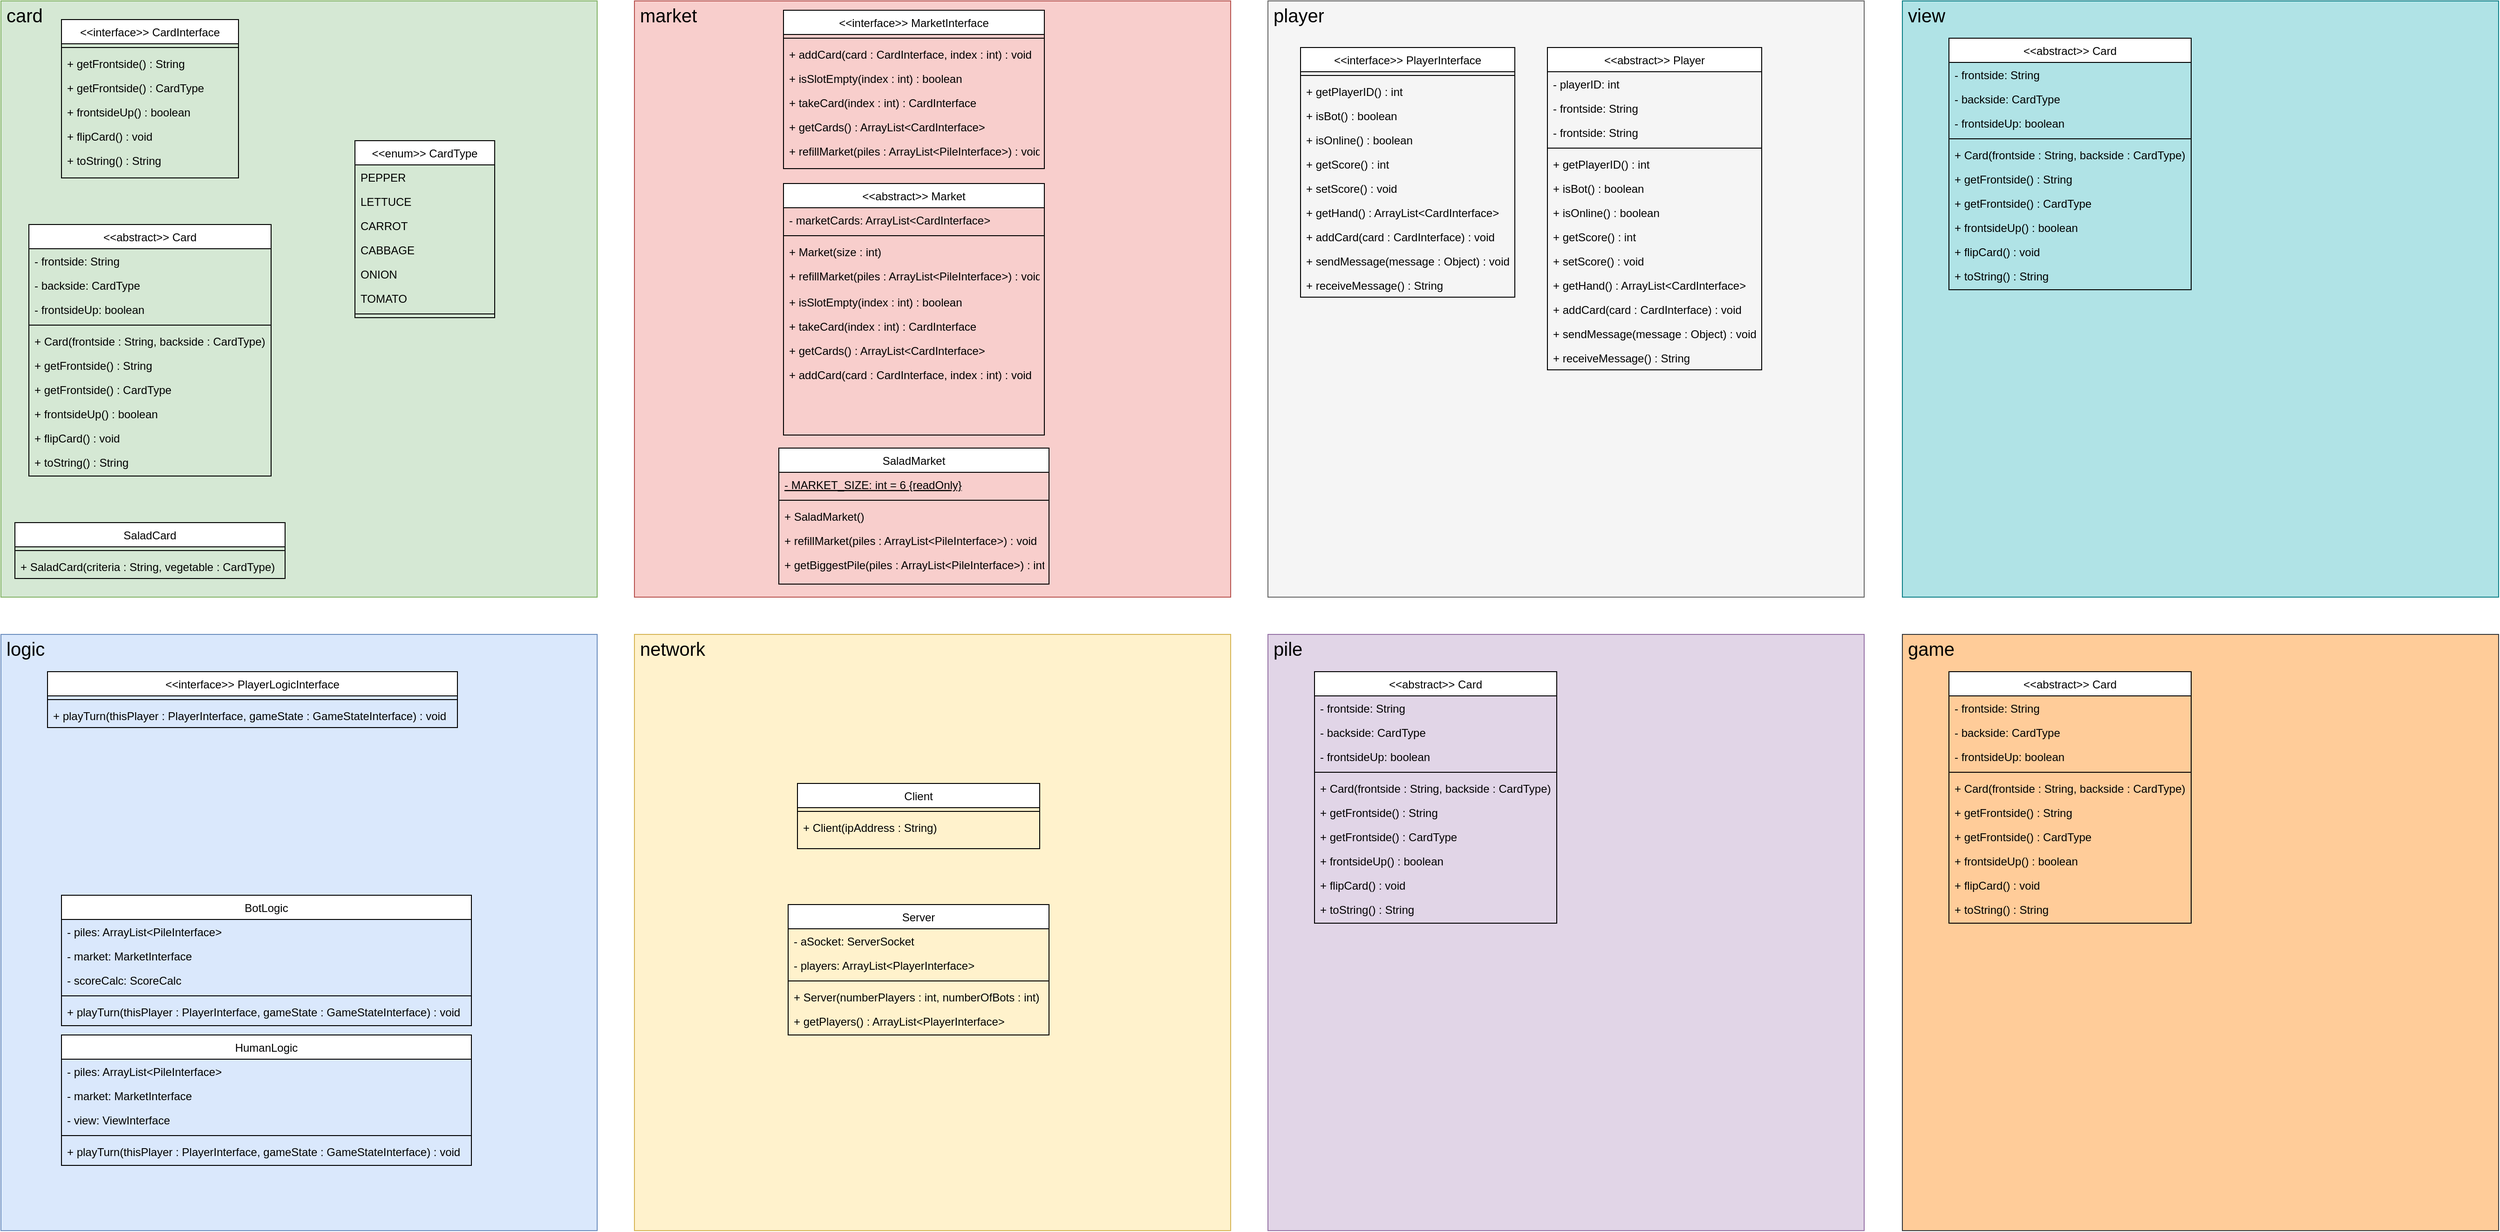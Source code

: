 <mxfile version="24.8.0">
  <diagram id="C5RBs43oDa-KdzZeNtuy" name="Page-1">
    <mxGraphModel dx="2983" dy="1232" grid="1" gridSize="10" guides="1" tooltips="1" connect="1" arrows="1" fold="1" page="1" pageScale="1" pageWidth="827" pageHeight="1169" math="0" shadow="0">
      <root>
        <mxCell id="WIyWlLk6GJQsqaUBKTNV-0" />
        <mxCell id="WIyWlLk6GJQsqaUBKTNV-1" parent="WIyWlLk6GJQsqaUBKTNV-0" />
        <mxCell id="8_mH7ObjZIkWDQ3b1A7--75" value="" style="whiteSpace=wrap;html=1;aspect=fixed;fillColor=#f8cecc;strokeColor=#b85450;" vertex="1" parent="WIyWlLk6GJQsqaUBKTNV-1">
          <mxGeometry x="-120" y="40" width="640" height="640" as="geometry" />
        </mxCell>
        <mxCell id="8_mH7ObjZIkWDQ3b1A7--61" value="" style="whiteSpace=wrap;html=1;aspect=fixed;fillColor=#d5e8d4;strokeColor=#82b366;" vertex="1" parent="WIyWlLk6GJQsqaUBKTNV-1">
          <mxGeometry x="-800" y="40" width="640" height="640" as="geometry" />
        </mxCell>
        <mxCell id="zkfFHV4jXpPFQw0GAbJ--17" value="&lt;&lt;abstract&gt;&gt; Card" style="swimlane;fontStyle=0;align=center;verticalAlign=top;childLayout=stackLayout;horizontal=1;startSize=26;horizontalStack=0;resizeParent=1;resizeLast=0;collapsible=1;marginBottom=0;rounded=0;shadow=0;strokeWidth=1;" parent="WIyWlLk6GJQsqaUBKTNV-1" vertex="1">
          <mxGeometry x="-770" y="280" width="260" height="270" as="geometry">
            <mxRectangle x="220" y="340" width="160" height="26" as="alternateBounds" />
          </mxGeometry>
        </mxCell>
        <mxCell id="zkfFHV4jXpPFQw0GAbJ--18" value="- frontside: String " style="text;align=left;verticalAlign=top;spacingLeft=4;spacingRight=4;overflow=hidden;rotatable=0;points=[[0,0.5],[1,0.5]];portConstraint=eastwest;" parent="zkfFHV4jXpPFQw0GAbJ--17" vertex="1">
          <mxGeometry y="26" width="260" height="26" as="geometry" />
        </mxCell>
        <mxCell id="zkfFHV4jXpPFQw0GAbJ--19" value="- backside: CardType" style="text;align=left;verticalAlign=top;spacingLeft=4;spacingRight=4;overflow=hidden;rotatable=0;points=[[0,0.5],[1,0.5]];portConstraint=eastwest;rounded=0;shadow=0;html=0;" parent="zkfFHV4jXpPFQw0GAbJ--17" vertex="1">
          <mxGeometry y="52" width="260" height="26" as="geometry" />
        </mxCell>
        <mxCell id="zkfFHV4jXpPFQw0GAbJ--20" value="- frontsideUp: boolean " style="text;align=left;verticalAlign=top;spacingLeft=4;spacingRight=4;overflow=hidden;rotatable=0;points=[[0,0.5],[1,0.5]];portConstraint=eastwest;rounded=0;shadow=0;html=0;" parent="zkfFHV4jXpPFQw0GAbJ--17" vertex="1">
          <mxGeometry y="78" width="260" height="26" as="geometry" />
        </mxCell>
        <mxCell id="zkfFHV4jXpPFQw0GAbJ--23" value="" style="line;html=1;strokeWidth=1;align=left;verticalAlign=middle;spacingTop=-1;spacingLeft=3;spacingRight=3;rotatable=0;labelPosition=right;points=[];portConstraint=eastwest;" parent="zkfFHV4jXpPFQw0GAbJ--17" vertex="1">
          <mxGeometry y="104" width="260" height="8" as="geometry" />
        </mxCell>
        <mxCell id="8_mH7ObjZIkWDQ3b1A7--35" value="+ Card(frontside : String, backside : CardType)" style="text;align=left;verticalAlign=top;spacingLeft=4;spacingRight=4;overflow=hidden;rotatable=0;points=[[0,0.5],[1,0.5]];portConstraint=eastwest;" vertex="1" parent="zkfFHV4jXpPFQw0GAbJ--17">
          <mxGeometry y="112" width="260" height="26" as="geometry" />
        </mxCell>
        <mxCell id="zkfFHV4jXpPFQw0GAbJ--24" value="+ getFrontside() : String" style="text;align=left;verticalAlign=top;spacingLeft=4;spacingRight=4;overflow=hidden;rotatable=0;points=[[0,0.5],[1,0.5]];portConstraint=eastwest;" parent="zkfFHV4jXpPFQw0GAbJ--17" vertex="1">
          <mxGeometry y="138" width="260" height="26" as="geometry" />
        </mxCell>
        <mxCell id="8_mH7ObjZIkWDQ3b1A7--0" value="+ getFrontside() : CardType" style="text;align=left;verticalAlign=top;spacingLeft=4;spacingRight=4;overflow=hidden;rotatable=0;points=[[0,0.5],[1,0.5]];portConstraint=eastwest;" vertex="1" parent="zkfFHV4jXpPFQw0GAbJ--17">
          <mxGeometry y="164" width="260" height="26" as="geometry" />
        </mxCell>
        <mxCell id="8_mH7ObjZIkWDQ3b1A7--1" value="+ frontsideUp() : boolean" style="text;align=left;verticalAlign=top;spacingLeft=4;spacingRight=4;overflow=hidden;rotatable=0;points=[[0,0.5],[1,0.5]];portConstraint=eastwest;" vertex="1" parent="zkfFHV4jXpPFQw0GAbJ--17">
          <mxGeometry y="190" width="260" height="26" as="geometry" />
        </mxCell>
        <mxCell id="8_mH7ObjZIkWDQ3b1A7--3" value="+ flipCard() : void" style="text;align=left;verticalAlign=top;spacingLeft=4;spacingRight=4;overflow=hidden;rotatable=0;points=[[0,0.5],[1,0.5]];portConstraint=eastwest;" vertex="1" parent="zkfFHV4jXpPFQw0GAbJ--17">
          <mxGeometry y="216" width="260" height="26" as="geometry" />
        </mxCell>
        <mxCell id="8_mH7ObjZIkWDQ3b1A7--2" value="+ toString() : String" style="text;align=left;verticalAlign=top;spacingLeft=4;spacingRight=4;overflow=hidden;rotatable=0;points=[[0,0.5],[1,0.5]];portConstraint=eastwest;" vertex="1" parent="zkfFHV4jXpPFQw0GAbJ--17">
          <mxGeometry y="242" width="260" height="26" as="geometry" />
        </mxCell>
        <mxCell id="8_mH7ObjZIkWDQ3b1A7--14" value="&lt;&lt;interface&gt;&gt; CardInterface" style="swimlane;fontStyle=0;align=center;verticalAlign=top;childLayout=stackLayout;horizontal=1;startSize=26;horizontalStack=0;resizeParent=1;resizeLast=0;collapsible=1;marginBottom=0;rounded=0;shadow=0;strokeWidth=1;" vertex="1" parent="WIyWlLk6GJQsqaUBKTNV-1">
          <mxGeometry x="-735" y="60" width="190" height="170" as="geometry">
            <mxRectangle x="220" y="340" width="160" height="26" as="alternateBounds" />
          </mxGeometry>
        </mxCell>
        <mxCell id="8_mH7ObjZIkWDQ3b1A7--18" value="" style="line;html=1;strokeWidth=1;align=left;verticalAlign=middle;spacingTop=-1;spacingLeft=3;spacingRight=3;rotatable=0;labelPosition=right;points=[];portConstraint=eastwest;" vertex="1" parent="8_mH7ObjZIkWDQ3b1A7--14">
          <mxGeometry y="26" width="190" height="8" as="geometry" />
        </mxCell>
        <mxCell id="8_mH7ObjZIkWDQ3b1A7--19" value="+ getFrontside() : String" style="text;align=left;verticalAlign=top;spacingLeft=4;spacingRight=4;overflow=hidden;rotatable=0;points=[[0,0.5],[1,0.5]];portConstraint=eastwest;" vertex="1" parent="8_mH7ObjZIkWDQ3b1A7--14">
          <mxGeometry y="34" width="190" height="26" as="geometry" />
        </mxCell>
        <mxCell id="8_mH7ObjZIkWDQ3b1A7--20" value="+ getFrontside() : CardType" style="text;align=left;verticalAlign=top;spacingLeft=4;spacingRight=4;overflow=hidden;rotatable=0;points=[[0,0.5],[1,0.5]];portConstraint=eastwest;" vertex="1" parent="8_mH7ObjZIkWDQ3b1A7--14">
          <mxGeometry y="60" width="190" height="26" as="geometry" />
        </mxCell>
        <mxCell id="8_mH7ObjZIkWDQ3b1A7--21" value="+ frontsideUp() : boolean" style="text;align=left;verticalAlign=top;spacingLeft=4;spacingRight=4;overflow=hidden;rotatable=0;points=[[0,0.5],[1,0.5]];portConstraint=eastwest;" vertex="1" parent="8_mH7ObjZIkWDQ3b1A7--14">
          <mxGeometry y="86" width="190" height="26" as="geometry" />
        </mxCell>
        <mxCell id="8_mH7ObjZIkWDQ3b1A7--22" value="+ flipCard() : void" style="text;align=left;verticalAlign=top;spacingLeft=4;spacingRight=4;overflow=hidden;rotatable=0;points=[[0,0.5],[1,0.5]];portConstraint=eastwest;" vertex="1" parent="8_mH7ObjZIkWDQ3b1A7--14">
          <mxGeometry y="112" width="190" height="26" as="geometry" />
        </mxCell>
        <mxCell id="8_mH7ObjZIkWDQ3b1A7--23" value="+ toString() : String" style="text;align=left;verticalAlign=top;spacingLeft=4;spacingRight=4;overflow=hidden;rotatable=0;points=[[0,0.5],[1,0.5]];portConstraint=eastwest;" vertex="1" parent="8_mH7ObjZIkWDQ3b1A7--14">
          <mxGeometry y="138" width="190" height="26" as="geometry" />
        </mxCell>
        <mxCell id="8_mH7ObjZIkWDQ3b1A7--36" value="SaladCard" style="swimlane;fontStyle=0;align=center;verticalAlign=top;childLayout=stackLayout;horizontal=1;startSize=26;horizontalStack=0;resizeParent=1;resizeLast=0;collapsible=1;marginBottom=0;rounded=0;shadow=0;strokeWidth=1;" vertex="1" parent="WIyWlLk6GJQsqaUBKTNV-1">
          <mxGeometry x="-785" y="600" width="290" height="60" as="geometry">
            <mxRectangle x="220" y="340" width="160" height="26" as="alternateBounds" />
          </mxGeometry>
        </mxCell>
        <mxCell id="8_mH7ObjZIkWDQ3b1A7--40" value="" style="line;html=1;strokeWidth=1;align=left;verticalAlign=middle;spacingTop=-1;spacingLeft=3;spacingRight=3;rotatable=0;labelPosition=right;points=[];portConstraint=eastwest;" vertex="1" parent="8_mH7ObjZIkWDQ3b1A7--36">
          <mxGeometry y="26" width="290" height="8" as="geometry" />
        </mxCell>
        <mxCell id="8_mH7ObjZIkWDQ3b1A7--41" value="+ SaladCard(criteria : String, vegetable : CardType)" style="text;align=left;verticalAlign=top;spacingLeft=4;spacingRight=4;overflow=hidden;rotatable=0;points=[[0,0.5],[1,0.5]];portConstraint=eastwest;" vertex="1" parent="8_mH7ObjZIkWDQ3b1A7--36">
          <mxGeometry y="34" width="290" height="26" as="geometry" />
        </mxCell>
        <mxCell id="8_mH7ObjZIkWDQ3b1A7--47" value="&lt;&lt;enum&gt;&gt; CardType" style="swimlane;fontStyle=0;align=center;verticalAlign=top;childLayout=stackLayout;horizontal=1;startSize=26;horizontalStack=0;resizeParent=1;resizeLast=0;collapsible=1;marginBottom=0;rounded=0;shadow=0;strokeWidth=1;" vertex="1" parent="WIyWlLk6GJQsqaUBKTNV-1">
          <mxGeometry x="-420" y="190" width="150" height="190" as="geometry">
            <mxRectangle x="220" y="340" width="160" height="26" as="alternateBounds" />
          </mxGeometry>
        </mxCell>
        <mxCell id="8_mH7ObjZIkWDQ3b1A7--48" value="PEPPER" style="text;align=left;verticalAlign=top;spacingLeft=4;spacingRight=4;overflow=hidden;rotatable=0;points=[[0,0.5],[1,0.5]];portConstraint=eastwest;" vertex="1" parent="8_mH7ObjZIkWDQ3b1A7--47">
          <mxGeometry y="26" width="150" height="26" as="geometry" />
        </mxCell>
        <mxCell id="8_mH7ObjZIkWDQ3b1A7--49" value="LETTUCE" style="text;align=left;verticalAlign=top;spacingLeft=4;spacingRight=4;overflow=hidden;rotatable=0;points=[[0,0.5],[1,0.5]];portConstraint=eastwest;rounded=0;shadow=0;html=0;" vertex="1" parent="8_mH7ObjZIkWDQ3b1A7--47">
          <mxGeometry y="52" width="150" height="26" as="geometry" />
        </mxCell>
        <mxCell id="8_mH7ObjZIkWDQ3b1A7--50" value="CARROT" style="text;align=left;verticalAlign=top;spacingLeft=4;spacingRight=4;overflow=hidden;rotatable=0;points=[[0,0.5],[1,0.5]];portConstraint=eastwest;rounded=0;shadow=0;html=0;" vertex="1" parent="8_mH7ObjZIkWDQ3b1A7--47">
          <mxGeometry y="78" width="150" height="26" as="geometry" />
        </mxCell>
        <mxCell id="8_mH7ObjZIkWDQ3b1A7--58" value="CABBAGE" style="text;align=left;verticalAlign=top;spacingLeft=4;spacingRight=4;overflow=hidden;rotatable=0;points=[[0,0.5],[1,0.5]];portConstraint=eastwest;rounded=0;shadow=0;html=0;" vertex="1" parent="8_mH7ObjZIkWDQ3b1A7--47">
          <mxGeometry y="104" width="150" height="26" as="geometry" />
        </mxCell>
        <mxCell id="8_mH7ObjZIkWDQ3b1A7--59" value="ONION" style="text;align=left;verticalAlign=top;spacingLeft=4;spacingRight=4;overflow=hidden;rotatable=0;points=[[0,0.5],[1,0.5]];portConstraint=eastwest;rounded=0;shadow=0;html=0;" vertex="1" parent="8_mH7ObjZIkWDQ3b1A7--47">
          <mxGeometry y="130" width="150" height="26" as="geometry" />
        </mxCell>
        <mxCell id="8_mH7ObjZIkWDQ3b1A7--60" value="TOMATO" style="text;align=left;verticalAlign=top;spacingLeft=4;spacingRight=4;overflow=hidden;rotatable=0;points=[[0,0.5],[1,0.5]];portConstraint=eastwest;rounded=0;shadow=0;html=0;" vertex="1" parent="8_mH7ObjZIkWDQ3b1A7--47">
          <mxGeometry y="156" width="150" height="26" as="geometry" />
        </mxCell>
        <mxCell id="8_mH7ObjZIkWDQ3b1A7--51" value="" style="line;html=1;strokeWidth=1;align=left;verticalAlign=middle;spacingTop=-1;spacingLeft=3;spacingRight=3;rotatable=0;labelPosition=right;points=[];portConstraint=eastwest;" vertex="1" parent="8_mH7ObjZIkWDQ3b1A7--47">
          <mxGeometry y="182" width="150" height="8" as="geometry" />
        </mxCell>
        <mxCell id="8_mH7ObjZIkWDQ3b1A7--62" value="&lt;font style=&quot;font-size: 20px;&quot;&gt;card&lt;/font&gt;" style="text;strokeColor=none;fillColor=none;align=left;verticalAlign=middle;spacingLeft=4;spacingRight=4;overflow=hidden;points=[[0,0.5],[1,0.5]];portConstraint=eastwest;rotatable=0;whiteSpace=wrap;html=1;" vertex="1" parent="WIyWlLk6GJQsqaUBKTNV-1">
          <mxGeometry x="-800" y="40" width="80" height="30" as="geometry" />
        </mxCell>
        <mxCell id="8_mH7ObjZIkWDQ3b1A7--63" value="&lt;&lt;abstract&gt;&gt; Market" style="swimlane;fontStyle=0;align=center;verticalAlign=top;childLayout=stackLayout;horizontal=1;startSize=26;horizontalStack=0;resizeParent=1;resizeLast=0;collapsible=1;marginBottom=0;rounded=0;shadow=0;strokeWidth=1;" vertex="1" parent="WIyWlLk6GJQsqaUBKTNV-1">
          <mxGeometry x="40" y="236" width="280" height="270" as="geometry">
            <mxRectangle x="220" y="340" width="160" height="26" as="alternateBounds" />
          </mxGeometry>
        </mxCell>
        <mxCell id="8_mH7ObjZIkWDQ3b1A7--64" value="- marketCards: ArrayList&lt;CardInterface&gt;" style="text;align=left;verticalAlign=top;spacingLeft=4;spacingRight=4;overflow=hidden;rotatable=0;points=[[0,0.5],[1,0.5]];portConstraint=eastwest;" vertex="1" parent="8_mH7ObjZIkWDQ3b1A7--63">
          <mxGeometry y="26" width="280" height="26" as="geometry" />
        </mxCell>
        <mxCell id="8_mH7ObjZIkWDQ3b1A7--67" value="" style="line;html=1;strokeWidth=1;align=left;verticalAlign=middle;spacingTop=-1;spacingLeft=3;spacingRight=3;rotatable=0;labelPosition=right;points=[];portConstraint=eastwest;" vertex="1" parent="8_mH7ObjZIkWDQ3b1A7--63">
          <mxGeometry y="52" width="280" height="8" as="geometry" />
        </mxCell>
        <mxCell id="8_mH7ObjZIkWDQ3b1A7--68" value="+ Market(size : int)" style="text;align=left;verticalAlign=top;spacingLeft=4;spacingRight=4;overflow=hidden;rotatable=0;points=[[0,0.5],[1,0.5]];portConstraint=eastwest;" vertex="1" parent="8_mH7ObjZIkWDQ3b1A7--63">
          <mxGeometry y="60" width="280" height="26" as="geometry" />
        </mxCell>
        <mxCell id="8_mH7ObjZIkWDQ3b1A7--166" value="+ refillMarket(piles : ArrayList&lt;PileInterface&gt;) : void" style="text;align=left;verticalAlign=top;spacingLeft=4;spacingRight=4;overflow=hidden;rotatable=0;points=[[0,0.5],[1,0.5]];portConstraint=eastwest;" vertex="1" parent="8_mH7ObjZIkWDQ3b1A7--63">
          <mxGeometry y="86" width="280" height="26" as="geometry" />
        </mxCell>
        <mxCell id="8_mH7ObjZIkWDQ3b1A7--76" value="&lt;font style=&quot;font-size: 20px;&quot;&gt;market&lt;/font&gt;" style="text;strokeColor=none;fillColor=none;align=left;verticalAlign=middle;spacingLeft=4;spacingRight=4;overflow=hidden;points=[[0,0.5],[1,0.5]];portConstraint=eastwest;rotatable=0;whiteSpace=wrap;html=1;" vertex="1" parent="WIyWlLk6GJQsqaUBKTNV-1">
          <mxGeometry x="-120" y="40" width="80" height="30" as="geometry" />
        </mxCell>
        <mxCell id="8_mH7ObjZIkWDQ3b1A7--77" value="" style="whiteSpace=wrap;html=1;aspect=fixed;fillColor=#dae8fc;strokeColor=#6c8ebf;" vertex="1" parent="WIyWlLk6GJQsqaUBKTNV-1">
          <mxGeometry x="-800" y="720" width="640" height="640" as="geometry" />
        </mxCell>
        <mxCell id="8_mH7ObjZIkWDQ3b1A7--78" value="&lt;&lt;interface&gt;&gt; PlayerLogicInterface" style="swimlane;fontStyle=0;align=center;verticalAlign=top;childLayout=stackLayout;horizontal=1;startSize=26;horizontalStack=0;resizeParent=1;resizeLast=0;collapsible=1;marginBottom=0;rounded=0;shadow=0;strokeWidth=1;" vertex="1" parent="WIyWlLk6GJQsqaUBKTNV-1">
          <mxGeometry x="-750" y="760" width="440" height="60" as="geometry">
            <mxRectangle x="220" y="340" width="160" height="26" as="alternateBounds" />
          </mxGeometry>
        </mxCell>
        <mxCell id="8_mH7ObjZIkWDQ3b1A7--82" value="" style="line;html=1;strokeWidth=1;align=left;verticalAlign=middle;spacingTop=-1;spacingLeft=3;spacingRight=3;rotatable=0;labelPosition=right;points=[];portConstraint=eastwest;" vertex="1" parent="8_mH7ObjZIkWDQ3b1A7--78">
          <mxGeometry y="26" width="440" height="8" as="geometry" />
        </mxCell>
        <mxCell id="8_mH7ObjZIkWDQ3b1A7--84" value="+ playTurn(thisPlayer : PlayerInterface, gameState : GameStateInterface) : void" style="text;align=left;verticalAlign=top;spacingLeft=4;spacingRight=4;overflow=hidden;rotatable=0;points=[[0,0.5],[1,0.5]];portConstraint=eastwest;" vertex="1" parent="8_mH7ObjZIkWDQ3b1A7--78">
          <mxGeometry y="34" width="440" height="26" as="geometry" />
        </mxCell>
        <mxCell id="8_mH7ObjZIkWDQ3b1A7--89" value="&lt;font style=&quot;font-size: 20px;&quot;&gt;logic&lt;/font&gt;" style="text;strokeColor=none;fillColor=none;align=left;verticalAlign=middle;spacingLeft=4;spacingRight=4;overflow=hidden;points=[[0,0.5],[1,0.5]];portConstraint=eastwest;rotatable=0;whiteSpace=wrap;html=1;" vertex="1" parent="WIyWlLk6GJQsqaUBKTNV-1">
          <mxGeometry x="-800" y="720" width="80" height="30" as="geometry" />
        </mxCell>
        <mxCell id="8_mH7ObjZIkWDQ3b1A7--90" value="" style="whiteSpace=wrap;html=1;aspect=fixed;fillColor=#fff2cc;strokeColor=#d6b656;" vertex="1" parent="WIyWlLk6GJQsqaUBKTNV-1">
          <mxGeometry x="-120" y="720" width="640" height="640" as="geometry" />
        </mxCell>
        <mxCell id="8_mH7ObjZIkWDQ3b1A7--91" value="Client" style="swimlane;fontStyle=0;align=center;verticalAlign=top;childLayout=stackLayout;horizontal=1;startSize=26;horizontalStack=0;resizeParent=1;resizeLast=0;collapsible=1;marginBottom=0;rounded=0;shadow=0;strokeWidth=1;" vertex="1" parent="WIyWlLk6GJQsqaUBKTNV-1">
          <mxGeometry x="55" y="880" width="260" height="70" as="geometry">
            <mxRectangle x="220" y="340" width="160" height="26" as="alternateBounds" />
          </mxGeometry>
        </mxCell>
        <mxCell id="8_mH7ObjZIkWDQ3b1A7--95" value="" style="line;html=1;strokeWidth=1;align=left;verticalAlign=middle;spacingTop=-1;spacingLeft=3;spacingRight=3;rotatable=0;labelPosition=right;points=[];portConstraint=eastwest;" vertex="1" parent="8_mH7ObjZIkWDQ3b1A7--91">
          <mxGeometry y="26" width="260" height="8" as="geometry" />
        </mxCell>
        <mxCell id="8_mH7ObjZIkWDQ3b1A7--96" value="+ Client(ipAddress : String)" style="text;align=left;verticalAlign=top;spacingLeft=4;spacingRight=4;overflow=hidden;rotatable=0;points=[[0,0.5],[1,0.5]];portConstraint=eastwest;" vertex="1" parent="8_mH7ObjZIkWDQ3b1A7--91">
          <mxGeometry y="34" width="260" height="26" as="geometry" />
        </mxCell>
        <mxCell id="8_mH7ObjZIkWDQ3b1A7--102" value="&lt;font style=&quot;font-size: 20px;&quot;&gt;network&lt;/font&gt;" style="text;strokeColor=none;fillColor=none;align=left;verticalAlign=middle;spacingLeft=4;spacingRight=4;overflow=hidden;points=[[0,0.5],[1,0.5]];portConstraint=eastwest;rotatable=0;whiteSpace=wrap;html=1;" vertex="1" parent="WIyWlLk6GJQsqaUBKTNV-1">
          <mxGeometry x="-120" y="720" width="80" height="30" as="geometry" />
        </mxCell>
        <mxCell id="8_mH7ObjZIkWDQ3b1A7--103" value="" style="whiteSpace=wrap;html=1;aspect=fixed;fillColor=#f5f5f5;fontColor=#333333;strokeColor=#666666;" vertex="1" parent="WIyWlLk6GJQsqaUBKTNV-1">
          <mxGeometry x="560" y="40" width="640" height="640" as="geometry" />
        </mxCell>
        <mxCell id="8_mH7ObjZIkWDQ3b1A7--115" value="&lt;font style=&quot;font-size: 20px;&quot;&gt;player&lt;/font&gt;" style="text;strokeColor=none;fillColor=none;align=left;verticalAlign=middle;spacingLeft=4;spacingRight=4;overflow=hidden;points=[[0,0.5],[1,0.5]];portConstraint=eastwest;rotatable=0;whiteSpace=wrap;html=1;" vertex="1" parent="WIyWlLk6GJQsqaUBKTNV-1">
          <mxGeometry x="560" y="40" width="80" height="30" as="geometry" />
        </mxCell>
        <mxCell id="8_mH7ObjZIkWDQ3b1A7--116" value="" style="whiteSpace=wrap;html=1;aspect=fixed;fillColor=#e1d5e7;strokeColor=#9673a6;" vertex="1" parent="WIyWlLk6GJQsqaUBKTNV-1">
          <mxGeometry x="560" y="720" width="640" height="640" as="geometry" />
        </mxCell>
        <mxCell id="8_mH7ObjZIkWDQ3b1A7--117" value="&lt;&lt;abstract&gt;&gt; Card" style="swimlane;fontStyle=0;align=center;verticalAlign=top;childLayout=stackLayout;horizontal=1;startSize=26;horizontalStack=0;resizeParent=1;resizeLast=0;collapsible=1;marginBottom=0;rounded=0;shadow=0;strokeWidth=1;" vertex="1" parent="WIyWlLk6GJQsqaUBKTNV-1">
          <mxGeometry x="610" y="760" width="260" height="270" as="geometry">
            <mxRectangle x="220" y="340" width="160" height="26" as="alternateBounds" />
          </mxGeometry>
        </mxCell>
        <mxCell id="8_mH7ObjZIkWDQ3b1A7--118" value="- frontside: String " style="text;align=left;verticalAlign=top;spacingLeft=4;spacingRight=4;overflow=hidden;rotatable=0;points=[[0,0.5],[1,0.5]];portConstraint=eastwest;" vertex="1" parent="8_mH7ObjZIkWDQ3b1A7--117">
          <mxGeometry y="26" width="260" height="26" as="geometry" />
        </mxCell>
        <mxCell id="8_mH7ObjZIkWDQ3b1A7--119" value="- backside: CardType" style="text;align=left;verticalAlign=top;spacingLeft=4;spacingRight=4;overflow=hidden;rotatable=0;points=[[0,0.5],[1,0.5]];portConstraint=eastwest;rounded=0;shadow=0;html=0;" vertex="1" parent="8_mH7ObjZIkWDQ3b1A7--117">
          <mxGeometry y="52" width="260" height="26" as="geometry" />
        </mxCell>
        <mxCell id="8_mH7ObjZIkWDQ3b1A7--120" value="- frontsideUp: boolean " style="text;align=left;verticalAlign=top;spacingLeft=4;spacingRight=4;overflow=hidden;rotatable=0;points=[[0,0.5],[1,0.5]];portConstraint=eastwest;rounded=0;shadow=0;html=0;" vertex="1" parent="8_mH7ObjZIkWDQ3b1A7--117">
          <mxGeometry y="78" width="260" height="26" as="geometry" />
        </mxCell>
        <mxCell id="8_mH7ObjZIkWDQ3b1A7--121" value="" style="line;html=1;strokeWidth=1;align=left;verticalAlign=middle;spacingTop=-1;spacingLeft=3;spacingRight=3;rotatable=0;labelPosition=right;points=[];portConstraint=eastwest;" vertex="1" parent="8_mH7ObjZIkWDQ3b1A7--117">
          <mxGeometry y="104" width="260" height="8" as="geometry" />
        </mxCell>
        <mxCell id="8_mH7ObjZIkWDQ3b1A7--122" value="+ Card(frontside : String, backside : CardType)" style="text;align=left;verticalAlign=top;spacingLeft=4;spacingRight=4;overflow=hidden;rotatable=0;points=[[0,0.5],[1,0.5]];portConstraint=eastwest;" vertex="1" parent="8_mH7ObjZIkWDQ3b1A7--117">
          <mxGeometry y="112" width="260" height="26" as="geometry" />
        </mxCell>
        <mxCell id="8_mH7ObjZIkWDQ3b1A7--123" value="+ getFrontside() : String" style="text;align=left;verticalAlign=top;spacingLeft=4;spacingRight=4;overflow=hidden;rotatable=0;points=[[0,0.5],[1,0.5]];portConstraint=eastwest;" vertex="1" parent="8_mH7ObjZIkWDQ3b1A7--117">
          <mxGeometry y="138" width="260" height="26" as="geometry" />
        </mxCell>
        <mxCell id="8_mH7ObjZIkWDQ3b1A7--124" value="+ getFrontside() : CardType" style="text;align=left;verticalAlign=top;spacingLeft=4;spacingRight=4;overflow=hidden;rotatable=0;points=[[0,0.5],[1,0.5]];portConstraint=eastwest;" vertex="1" parent="8_mH7ObjZIkWDQ3b1A7--117">
          <mxGeometry y="164" width="260" height="26" as="geometry" />
        </mxCell>
        <mxCell id="8_mH7ObjZIkWDQ3b1A7--125" value="+ frontsideUp() : boolean" style="text;align=left;verticalAlign=top;spacingLeft=4;spacingRight=4;overflow=hidden;rotatable=0;points=[[0,0.5],[1,0.5]];portConstraint=eastwest;" vertex="1" parent="8_mH7ObjZIkWDQ3b1A7--117">
          <mxGeometry y="190" width="260" height="26" as="geometry" />
        </mxCell>
        <mxCell id="8_mH7ObjZIkWDQ3b1A7--126" value="+ flipCard() : void" style="text;align=left;verticalAlign=top;spacingLeft=4;spacingRight=4;overflow=hidden;rotatable=0;points=[[0,0.5],[1,0.5]];portConstraint=eastwest;" vertex="1" parent="8_mH7ObjZIkWDQ3b1A7--117">
          <mxGeometry y="216" width="260" height="26" as="geometry" />
        </mxCell>
        <mxCell id="8_mH7ObjZIkWDQ3b1A7--127" value="+ toString() : String" style="text;align=left;verticalAlign=top;spacingLeft=4;spacingRight=4;overflow=hidden;rotatable=0;points=[[0,0.5],[1,0.5]];portConstraint=eastwest;" vertex="1" parent="8_mH7ObjZIkWDQ3b1A7--117">
          <mxGeometry y="242" width="260" height="26" as="geometry" />
        </mxCell>
        <mxCell id="8_mH7ObjZIkWDQ3b1A7--128" value="&lt;font style=&quot;font-size: 20px;&quot;&gt;pile&lt;/font&gt;" style="text;strokeColor=none;fillColor=none;align=left;verticalAlign=middle;spacingLeft=4;spacingRight=4;overflow=hidden;points=[[0,0.5],[1,0.5]];portConstraint=eastwest;rotatable=0;whiteSpace=wrap;html=1;" vertex="1" parent="WIyWlLk6GJQsqaUBKTNV-1">
          <mxGeometry x="560" y="720" width="80" height="30" as="geometry" />
        </mxCell>
        <mxCell id="8_mH7ObjZIkWDQ3b1A7--129" value="" style="whiteSpace=wrap;html=1;aspect=fixed;fillColor=#b0e3e6;strokeColor=#0e8088;" vertex="1" parent="WIyWlLk6GJQsqaUBKTNV-1">
          <mxGeometry x="1241" y="40" width="640" height="640" as="geometry" />
        </mxCell>
        <mxCell id="8_mH7ObjZIkWDQ3b1A7--130" value="&lt;&lt;abstract&gt;&gt; Card" style="swimlane;fontStyle=0;align=center;verticalAlign=top;childLayout=stackLayout;horizontal=1;startSize=26;horizontalStack=0;resizeParent=1;resizeLast=0;collapsible=1;marginBottom=0;rounded=0;shadow=0;strokeWidth=1;" vertex="1" parent="WIyWlLk6GJQsqaUBKTNV-1">
          <mxGeometry x="1291" y="80" width="260" height="270" as="geometry">
            <mxRectangle x="220" y="340" width="160" height="26" as="alternateBounds" />
          </mxGeometry>
        </mxCell>
        <mxCell id="8_mH7ObjZIkWDQ3b1A7--131" value="- frontside: String " style="text;align=left;verticalAlign=top;spacingLeft=4;spacingRight=4;overflow=hidden;rotatable=0;points=[[0,0.5],[1,0.5]];portConstraint=eastwest;" vertex="1" parent="8_mH7ObjZIkWDQ3b1A7--130">
          <mxGeometry y="26" width="260" height="26" as="geometry" />
        </mxCell>
        <mxCell id="8_mH7ObjZIkWDQ3b1A7--132" value="- backside: CardType" style="text;align=left;verticalAlign=top;spacingLeft=4;spacingRight=4;overflow=hidden;rotatable=0;points=[[0,0.5],[1,0.5]];portConstraint=eastwest;rounded=0;shadow=0;html=0;" vertex="1" parent="8_mH7ObjZIkWDQ3b1A7--130">
          <mxGeometry y="52" width="260" height="26" as="geometry" />
        </mxCell>
        <mxCell id="8_mH7ObjZIkWDQ3b1A7--133" value="- frontsideUp: boolean " style="text;align=left;verticalAlign=top;spacingLeft=4;spacingRight=4;overflow=hidden;rotatable=0;points=[[0,0.5],[1,0.5]];portConstraint=eastwest;rounded=0;shadow=0;html=0;" vertex="1" parent="8_mH7ObjZIkWDQ3b1A7--130">
          <mxGeometry y="78" width="260" height="26" as="geometry" />
        </mxCell>
        <mxCell id="8_mH7ObjZIkWDQ3b1A7--134" value="" style="line;html=1;strokeWidth=1;align=left;verticalAlign=middle;spacingTop=-1;spacingLeft=3;spacingRight=3;rotatable=0;labelPosition=right;points=[];portConstraint=eastwest;" vertex="1" parent="8_mH7ObjZIkWDQ3b1A7--130">
          <mxGeometry y="104" width="260" height="8" as="geometry" />
        </mxCell>
        <mxCell id="8_mH7ObjZIkWDQ3b1A7--135" value="+ Card(frontside : String, backside : CardType)" style="text;align=left;verticalAlign=top;spacingLeft=4;spacingRight=4;overflow=hidden;rotatable=0;points=[[0,0.5],[1,0.5]];portConstraint=eastwest;" vertex="1" parent="8_mH7ObjZIkWDQ3b1A7--130">
          <mxGeometry y="112" width="260" height="26" as="geometry" />
        </mxCell>
        <mxCell id="8_mH7ObjZIkWDQ3b1A7--136" value="+ getFrontside() : String" style="text;align=left;verticalAlign=top;spacingLeft=4;spacingRight=4;overflow=hidden;rotatable=0;points=[[0,0.5],[1,0.5]];portConstraint=eastwest;" vertex="1" parent="8_mH7ObjZIkWDQ3b1A7--130">
          <mxGeometry y="138" width="260" height="26" as="geometry" />
        </mxCell>
        <mxCell id="8_mH7ObjZIkWDQ3b1A7--137" value="+ getFrontside() : CardType" style="text;align=left;verticalAlign=top;spacingLeft=4;spacingRight=4;overflow=hidden;rotatable=0;points=[[0,0.5],[1,0.5]];portConstraint=eastwest;" vertex="1" parent="8_mH7ObjZIkWDQ3b1A7--130">
          <mxGeometry y="164" width="260" height="26" as="geometry" />
        </mxCell>
        <mxCell id="8_mH7ObjZIkWDQ3b1A7--138" value="+ frontsideUp() : boolean" style="text;align=left;verticalAlign=top;spacingLeft=4;spacingRight=4;overflow=hidden;rotatable=0;points=[[0,0.5],[1,0.5]];portConstraint=eastwest;" vertex="1" parent="8_mH7ObjZIkWDQ3b1A7--130">
          <mxGeometry y="190" width="260" height="26" as="geometry" />
        </mxCell>
        <mxCell id="8_mH7ObjZIkWDQ3b1A7--139" value="+ flipCard() : void" style="text;align=left;verticalAlign=top;spacingLeft=4;spacingRight=4;overflow=hidden;rotatable=0;points=[[0,0.5],[1,0.5]];portConstraint=eastwest;" vertex="1" parent="8_mH7ObjZIkWDQ3b1A7--130">
          <mxGeometry y="216" width="260" height="26" as="geometry" />
        </mxCell>
        <mxCell id="8_mH7ObjZIkWDQ3b1A7--140" value="+ toString() : String" style="text;align=left;verticalAlign=top;spacingLeft=4;spacingRight=4;overflow=hidden;rotatable=0;points=[[0,0.5],[1,0.5]];portConstraint=eastwest;" vertex="1" parent="8_mH7ObjZIkWDQ3b1A7--130">
          <mxGeometry y="242" width="260" height="26" as="geometry" />
        </mxCell>
        <mxCell id="8_mH7ObjZIkWDQ3b1A7--141" value="&lt;font style=&quot;font-size: 20px;&quot;&gt;view&lt;/font&gt;" style="text;strokeColor=none;fillColor=none;align=left;verticalAlign=middle;spacingLeft=4;spacingRight=4;overflow=hidden;points=[[0,0.5],[1,0.5]];portConstraint=eastwest;rotatable=0;whiteSpace=wrap;html=1;" vertex="1" parent="WIyWlLk6GJQsqaUBKTNV-1">
          <mxGeometry x="1241" y="40" width="80" height="30" as="geometry" />
        </mxCell>
        <mxCell id="8_mH7ObjZIkWDQ3b1A7--142" value="" style="whiteSpace=wrap;html=1;aspect=fixed;fillColor=#ffcc99;strokeColor=#36393d;" vertex="1" parent="WIyWlLk6GJQsqaUBKTNV-1">
          <mxGeometry x="1241" y="720" width="640" height="640" as="geometry" />
        </mxCell>
        <mxCell id="8_mH7ObjZIkWDQ3b1A7--143" value="&lt;&lt;abstract&gt;&gt; Card" style="swimlane;fontStyle=0;align=center;verticalAlign=top;childLayout=stackLayout;horizontal=1;startSize=26;horizontalStack=0;resizeParent=1;resizeLast=0;collapsible=1;marginBottom=0;rounded=0;shadow=0;strokeWidth=1;" vertex="1" parent="WIyWlLk6GJQsqaUBKTNV-1">
          <mxGeometry x="1291" y="760" width="260" height="270" as="geometry">
            <mxRectangle x="220" y="340" width="160" height="26" as="alternateBounds" />
          </mxGeometry>
        </mxCell>
        <mxCell id="8_mH7ObjZIkWDQ3b1A7--144" value="- frontside: String " style="text;align=left;verticalAlign=top;spacingLeft=4;spacingRight=4;overflow=hidden;rotatable=0;points=[[0,0.5],[1,0.5]];portConstraint=eastwest;" vertex="1" parent="8_mH7ObjZIkWDQ3b1A7--143">
          <mxGeometry y="26" width="260" height="26" as="geometry" />
        </mxCell>
        <mxCell id="8_mH7ObjZIkWDQ3b1A7--145" value="- backside: CardType" style="text;align=left;verticalAlign=top;spacingLeft=4;spacingRight=4;overflow=hidden;rotatable=0;points=[[0,0.5],[1,0.5]];portConstraint=eastwest;rounded=0;shadow=0;html=0;" vertex="1" parent="8_mH7ObjZIkWDQ3b1A7--143">
          <mxGeometry y="52" width="260" height="26" as="geometry" />
        </mxCell>
        <mxCell id="8_mH7ObjZIkWDQ3b1A7--146" value="- frontsideUp: boolean " style="text;align=left;verticalAlign=top;spacingLeft=4;spacingRight=4;overflow=hidden;rotatable=0;points=[[0,0.5],[1,0.5]];portConstraint=eastwest;rounded=0;shadow=0;html=0;" vertex="1" parent="8_mH7ObjZIkWDQ3b1A7--143">
          <mxGeometry y="78" width="260" height="26" as="geometry" />
        </mxCell>
        <mxCell id="8_mH7ObjZIkWDQ3b1A7--147" value="" style="line;html=1;strokeWidth=1;align=left;verticalAlign=middle;spacingTop=-1;spacingLeft=3;spacingRight=3;rotatable=0;labelPosition=right;points=[];portConstraint=eastwest;" vertex="1" parent="8_mH7ObjZIkWDQ3b1A7--143">
          <mxGeometry y="104" width="260" height="8" as="geometry" />
        </mxCell>
        <mxCell id="8_mH7ObjZIkWDQ3b1A7--148" value="+ Card(frontside : String, backside : CardType)" style="text;align=left;verticalAlign=top;spacingLeft=4;spacingRight=4;overflow=hidden;rotatable=0;points=[[0,0.5],[1,0.5]];portConstraint=eastwest;" vertex="1" parent="8_mH7ObjZIkWDQ3b1A7--143">
          <mxGeometry y="112" width="260" height="26" as="geometry" />
        </mxCell>
        <mxCell id="8_mH7ObjZIkWDQ3b1A7--149" value="+ getFrontside() : String" style="text;align=left;verticalAlign=top;spacingLeft=4;spacingRight=4;overflow=hidden;rotatable=0;points=[[0,0.5],[1,0.5]];portConstraint=eastwest;" vertex="1" parent="8_mH7ObjZIkWDQ3b1A7--143">
          <mxGeometry y="138" width="260" height="26" as="geometry" />
        </mxCell>
        <mxCell id="8_mH7ObjZIkWDQ3b1A7--150" value="+ getFrontside() : CardType" style="text;align=left;verticalAlign=top;spacingLeft=4;spacingRight=4;overflow=hidden;rotatable=0;points=[[0,0.5],[1,0.5]];portConstraint=eastwest;" vertex="1" parent="8_mH7ObjZIkWDQ3b1A7--143">
          <mxGeometry y="164" width="260" height="26" as="geometry" />
        </mxCell>
        <mxCell id="8_mH7ObjZIkWDQ3b1A7--151" value="+ frontsideUp() : boolean" style="text;align=left;verticalAlign=top;spacingLeft=4;spacingRight=4;overflow=hidden;rotatable=0;points=[[0,0.5],[1,0.5]];portConstraint=eastwest;" vertex="1" parent="8_mH7ObjZIkWDQ3b1A7--143">
          <mxGeometry y="190" width="260" height="26" as="geometry" />
        </mxCell>
        <mxCell id="8_mH7ObjZIkWDQ3b1A7--152" value="+ flipCard() : void" style="text;align=left;verticalAlign=top;spacingLeft=4;spacingRight=4;overflow=hidden;rotatable=0;points=[[0,0.5],[1,0.5]];portConstraint=eastwest;" vertex="1" parent="8_mH7ObjZIkWDQ3b1A7--143">
          <mxGeometry y="216" width="260" height="26" as="geometry" />
        </mxCell>
        <mxCell id="8_mH7ObjZIkWDQ3b1A7--153" value="+ toString() : String" style="text;align=left;verticalAlign=top;spacingLeft=4;spacingRight=4;overflow=hidden;rotatable=0;points=[[0,0.5],[1,0.5]];portConstraint=eastwest;" vertex="1" parent="8_mH7ObjZIkWDQ3b1A7--143">
          <mxGeometry y="242" width="260" height="26" as="geometry" />
        </mxCell>
        <mxCell id="8_mH7ObjZIkWDQ3b1A7--154" value="&lt;font style=&quot;font-size: 20px;&quot;&gt;game&lt;/font&gt;" style="text;strokeColor=none;fillColor=none;align=left;verticalAlign=middle;spacingLeft=4;spacingRight=4;overflow=hidden;points=[[0,0.5],[1,0.5]];portConstraint=eastwest;rotatable=0;whiteSpace=wrap;html=1;" vertex="1" parent="WIyWlLk6GJQsqaUBKTNV-1">
          <mxGeometry x="1241" y="720" width="80" height="30" as="geometry" />
        </mxCell>
        <mxCell id="8_mH7ObjZIkWDQ3b1A7--155" value="&lt;&lt;interface&gt;&gt; MarketInterface" style="swimlane;fontStyle=0;align=center;verticalAlign=top;childLayout=stackLayout;horizontal=1;startSize=26;horizontalStack=0;resizeParent=1;resizeLast=0;collapsible=1;marginBottom=0;rounded=0;shadow=0;strokeWidth=1;" vertex="1" parent="WIyWlLk6GJQsqaUBKTNV-1">
          <mxGeometry x="40" y="50" width="280" height="170" as="geometry">
            <mxRectangle x="220" y="340" width="160" height="26" as="alternateBounds" />
          </mxGeometry>
        </mxCell>
        <mxCell id="8_mH7ObjZIkWDQ3b1A7--156" value="" style="line;html=1;strokeWidth=1;align=left;verticalAlign=middle;spacingTop=-1;spacingLeft=3;spacingRight=3;rotatable=0;labelPosition=right;points=[];portConstraint=eastwest;" vertex="1" parent="8_mH7ObjZIkWDQ3b1A7--155">
          <mxGeometry y="26" width="280" height="8" as="geometry" />
        </mxCell>
        <mxCell id="8_mH7ObjZIkWDQ3b1A7--157" value="+ addCard(card : CardInterface, index : int) : void" style="text;align=left;verticalAlign=top;spacingLeft=4;spacingRight=4;overflow=hidden;rotatable=0;points=[[0,0.5],[1,0.5]];portConstraint=eastwest;" vertex="1" parent="8_mH7ObjZIkWDQ3b1A7--155">
          <mxGeometry y="34" width="280" height="26" as="geometry" />
        </mxCell>
        <mxCell id="8_mH7ObjZIkWDQ3b1A7--158" value="+ isSlotEmpty(index : int) : boolean" style="text;align=left;verticalAlign=top;spacingLeft=4;spacingRight=4;overflow=hidden;rotatable=0;points=[[0,0.5],[1,0.5]];portConstraint=eastwest;" vertex="1" parent="8_mH7ObjZIkWDQ3b1A7--155">
          <mxGeometry y="60" width="280" height="26" as="geometry" />
        </mxCell>
        <mxCell id="8_mH7ObjZIkWDQ3b1A7--159" value="+ takeCard(index : int) : CardInterface" style="text;align=left;verticalAlign=top;spacingLeft=4;spacingRight=4;overflow=hidden;rotatable=0;points=[[0,0.5],[1,0.5]];portConstraint=eastwest;" vertex="1" parent="8_mH7ObjZIkWDQ3b1A7--155">
          <mxGeometry y="86" width="280" height="26" as="geometry" />
        </mxCell>
        <mxCell id="8_mH7ObjZIkWDQ3b1A7--160" value="+ getCards() : ArrayList&lt;CardInterface&gt;" style="text;align=left;verticalAlign=top;spacingLeft=4;spacingRight=4;overflow=hidden;rotatable=0;points=[[0,0.5],[1,0.5]];portConstraint=eastwest;" vertex="1" parent="8_mH7ObjZIkWDQ3b1A7--155">
          <mxGeometry y="112" width="280" height="26" as="geometry" />
        </mxCell>
        <mxCell id="8_mH7ObjZIkWDQ3b1A7--161" value="+ refillMarket(piles : ArrayList&lt;PileInterface&gt;) : void" style="text;align=left;verticalAlign=top;spacingLeft=4;spacingRight=4;overflow=hidden;rotatable=0;points=[[0,0.5],[1,0.5]];portConstraint=eastwest;" vertex="1" parent="8_mH7ObjZIkWDQ3b1A7--155">
          <mxGeometry y="138" width="280" height="26" as="geometry" />
        </mxCell>
        <mxCell id="8_mH7ObjZIkWDQ3b1A7--162" value="+ addCard(card : CardInterface, index : int) : void" style="text;align=left;verticalAlign=top;spacingLeft=4;spacingRight=4;overflow=hidden;rotatable=0;points=[[0,0.5],[1,0.5]];portConstraint=eastwest;" vertex="1" parent="WIyWlLk6GJQsqaUBKTNV-1">
          <mxGeometry x="40" y="428" width="280" height="26" as="geometry" />
        </mxCell>
        <mxCell id="8_mH7ObjZIkWDQ3b1A7--163" value="+ isSlotEmpty(index : int) : boolean" style="text;align=left;verticalAlign=top;spacingLeft=4;spacingRight=4;overflow=hidden;rotatable=0;points=[[0,0.5],[1,0.5]];portConstraint=eastwest;" vertex="1" parent="WIyWlLk6GJQsqaUBKTNV-1">
          <mxGeometry x="40" y="350" width="280" height="26" as="geometry" />
        </mxCell>
        <mxCell id="8_mH7ObjZIkWDQ3b1A7--164" value="+ takeCard(index : int) : CardInterface" style="text;align=left;verticalAlign=top;spacingLeft=4;spacingRight=4;overflow=hidden;rotatable=0;points=[[0,0.5],[1,0.5]];portConstraint=eastwest;" vertex="1" parent="WIyWlLk6GJQsqaUBKTNV-1">
          <mxGeometry x="40" y="376" width="280" height="26" as="geometry" />
        </mxCell>
        <mxCell id="8_mH7ObjZIkWDQ3b1A7--165" value="+ getCards() : ArrayList&lt;CardInterface&gt;" style="text;align=left;verticalAlign=top;spacingLeft=4;spacingRight=4;overflow=hidden;rotatable=0;points=[[0,0.5],[1,0.5]];portConstraint=eastwest;" vertex="1" parent="WIyWlLk6GJQsqaUBKTNV-1">
          <mxGeometry x="40" y="402" width="280" height="26" as="geometry" />
        </mxCell>
        <mxCell id="8_mH7ObjZIkWDQ3b1A7--167" value="SaladMarket" style="swimlane;fontStyle=0;align=center;verticalAlign=top;childLayout=stackLayout;horizontal=1;startSize=26;horizontalStack=0;resizeParent=1;resizeLast=0;collapsible=1;marginBottom=0;rounded=0;shadow=0;strokeWidth=1;" vertex="1" parent="WIyWlLk6GJQsqaUBKTNV-1">
          <mxGeometry x="35" y="520" width="290" height="146" as="geometry">
            <mxRectangle x="220" y="340" width="160" height="26" as="alternateBounds" />
          </mxGeometry>
        </mxCell>
        <mxCell id="8_mH7ObjZIkWDQ3b1A7--168" value="- MARKET_SIZE: int = 6 {readOnly}" style="text;align=left;verticalAlign=top;spacingLeft=4;spacingRight=4;overflow=hidden;rotatable=0;points=[[0,0.5],[1,0.5]];portConstraint=eastwest;fontStyle=4" vertex="1" parent="8_mH7ObjZIkWDQ3b1A7--167">
          <mxGeometry y="26" width="290" height="26" as="geometry" />
        </mxCell>
        <mxCell id="8_mH7ObjZIkWDQ3b1A7--169" value="" style="line;html=1;strokeWidth=1;align=left;verticalAlign=middle;spacingTop=-1;spacingLeft=3;spacingRight=3;rotatable=0;labelPosition=right;points=[];portConstraint=eastwest;" vertex="1" parent="8_mH7ObjZIkWDQ3b1A7--167">
          <mxGeometry y="52" width="290" height="8" as="geometry" />
        </mxCell>
        <mxCell id="8_mH7ObjZIkWDQ3b1A7--170" value="+ SaladMarket()" style="text;align=left;verticalAlign=top;spacingLeft=4;spacingRight=4;overflow=hidden;rotatable=0;points=[[0,0.5],[1,0.5]];portConstraint=eastwest;" vertex="1" parent="8_mH7ObjZIkWDQ3b1A7--167">
          <mxGeometry y="60" width="290" height="26" as="geometry" />
        </mxCell>
        <mxCell id="8_mH7ObjZIkWDQ3b1A7--171" value="+ refillMarket(piles : ArrayList&lt;PileInterface&gt;) : void" style="text;align=left;verticalAlign=top;spacingLeft=4;spacingRight=4;overflow=hidden;rotatable=0;points=[[0,0.5],[1,0.5]];portConstraint=eastwest;" vertex="1" parent="8_mH7ObjZIkWDQ3b1A7--167">
          <mxGeometry y="86" width="290" height="26" as="geometry" />
        </mxCell>
        <mxCell id="8_mH7ObjZIkWDQ3b1A7--172" value="+ getBiggestPile(piles : ArrayList&lt;PileInterface&gt;) : int" style="text;align=left;verticalAlign=top;spacingLeft=4;spacingRight=4;overflow=hidden;rotatable=0;points=[[0,0.5],[1,0.5]];portConstraint=eastwest;" vertex="1" parent="8_mH7ObjZIkWDQ3b1A7--167">
          <mxGeometry y="112" width="290" height="26" as="geometry" />
        </mxCell>
        <mxCell id="8_mH7ObjZIkWDQ3b1A7--173" value="Server" style="swimlane;fontStyle=0;align=center;verticalAlign=top;childLayout=stackLayout;horizontal=1;startSize=26;horizontalStack=0;resizeParent=1;resizeLast=0;collapsible=1;marginBottom=0;rounded=0;shadow=0;strokeWidth=1;" vertex="1" parent="WIyWlLk6GJQsqaUBKTNV-1">
          <mxGeometry x="45" y="1010" width="280" height="140" as="geometry">
            <mxRectangle x="220" y="340" width="160" height="26" as="alternateBounds" />
          </mxGeometry>
        </mxCell>
        <mxCell id="8_mH7ObjZIkWDQ3b1A7--174" value="- aSocket: ServerSocket" style="text;align=left;verticalAlign=top;spacingLeft=4;spacingRight=4;overflow=hidden;rotatable=0;points=[[0,0.5],[1,0.5]];portConstraint=eastwest;" vertex="1" parent="8_mH7ObjZIkWDQ3b1A7--173">
          <mxGeometry y="26" width="280" height="26" as="geometry" />
        </mxCell>
        <mxCell id="8_mH7ObjZIkWDQ3b1A7--175" value="- players: ArrayList&lt;PlayerInterface&gt;" style="text;align=left;verticalAlign=top;spacingLeft=4;spacingRight=4;overflow=hidden;rotatable=0;points=[[0,0.5],[1,0.5]];portConstraint=eastwest;rounded=0;shadow=0;html=0;" vertex="1" parent="8_mH7ObjZIkWDQ3b1A7--173">
          <mxGeometry y="52" width="280" height="26" as="geometry" />
        </mxCell>
        <mxCell id="8_mH7ObjZIkWDQ3b1A7--177" value="" style="line;html=1;strokeWidth=1;align=left;verticalAlign=middle;spacingTop=-1;spacingLeft=3;spacingRight=3;rotatable=0;labelPosition=right;points=[];portConstraint=eastwest;" vertex="1" parent="8_mH7ObjZIkWDQ3b1A7--173">
          <mxGeometry y="78" width="280" height="8" as="geometry" />
        </mxCell>
        <mxCell id="8_mH7ObjZIkWDQ3b1A7--179" value="+ Server(numberPlayers : int, numberOfBots : int) " style="text;align=left;verticalAlign=top;spacingLeft=4;spacingRight=4;overflow=hidden;rotatable=0;points=[[0,0.5],[1,0.5]];portConstraint=eastwest;" vertex="1" parent="8_mH7ObjZIkWDQ3b1A7--173">
          <mxGeometry y="86" width="280" height="26" as="geometry" />
        </mxCell>
        <mxCell id="8_mH7ObjZIkWDQ3b1A7--180" value="+ getPlayers() : ArrayList&lt;PlayerInterface&gt;" style="text;align=left;verticalAlign=top;spacingLeft=4;spacingRight=4;overflow=hidden;rotatable=0;points=[[0,0.5],[1,0.5]];portConstraint=eastwest;" vertex="1" parent="8_mH7ObjZIkWDQ3b1A7--173">
          <mxGeometry y="112" width="280" height="26" as="geometry" />
        </mxCell>
        <mxCell id="8_mH7ObjZIkWDQ3b1A7--187" value="BotLogic" style="swimlane;fontStyle=0;align=center;verticalAlign=top;childLayout=stackLayout;horizontal=1;startSize=26;horizontalStack=0;resizeParent=1;resizeLast=0;collapsible=1;marginBottom=0;rounded=0;shadow=0;strokeWidth=1;" vertex="1" parent="WIyWlLk6GJQsqaUBKTNV-1">
          <mxGeometry x="-735" y="1000" width="440" height="140" as="geometry">
            <mxRectangle x="220" y="340" width="160" height="26" as="alternateBounds" />
          </mxGeometry>
        </mxCell>
        <mxCell id="8_mH7ObjZIkWDQ3b1A7--188" value="- piles: ArrayList&lt;PileInterface&gt;" style="text;align=left;verticalAlign=top;spacingLeft=4;spacingRight=4;overflow=hidden;rotatable=0;points=[[0,0.5],[1,0.5]];portConstraint=eastwest;" vertex="1" parent="8_mH7ObjZIkWDQ3b1A7--187">
          <mxGeometry y="26" width="440" height="26" as="geometry" />
        </mxCell>
        <mxCell id="8_mH7ObjZIkWDQ3b1A7--189" value="- market: MarketInterface" style="text;align=left;verticalAlign=top;spacingLeft=4;spacingRight=4;overflow=hidden;rotatable=0;points=[[0,0.5],[1,0.5]];portConstraint=eastwest;rounded=0;shadow=0;html=0;" vertex="1" parent="8_mH7ObjZIkWDQ3b1A7--187">
          <mxGeometry y="52" width="440" height="26" as="geometry" />
        </mxCell>
        <mxCell id="8_mH7ObjZIkWDQ3b1A7--193" value="- scoreCalc: ScoreCalc" style="text;align=left;verticalAlign=top;spacingLeft=4;spacingRight=4;overflow=hidden;rotatable=0;points=[[0,0.5],[1,0.5]];portConstraint=eastwest;rounded=0;shadow=0;html=0;" vertex="1" parent="8_mH7ObjZIkWDQ3b1A7--187">
          <mxGeometry y="78" width="440" height="26" as="geometry" />
        </mxCell>
        <mxCell id="8_mH7ObjZIkWDQ3b1A7--190" value="" style="line;html=1;strokeWidth=1;align=left;verticalAlign=middle;spacingTop=-1;spacingLeft=3;spacingRight=3;rotatable=0;labelPosition=right;points=[];portConstraint=eastwest;" vertex="1" parent="8_mH7ObjZIkWDQ3b1A7--187">
          <mxGeometry y="104" width="440" height="8" as="geometry" />
        </mxCell>
        <mxCell id="8_mH7ObjZIkWDQ3b1A7--194" value="+ playTurn(thisPlayer : PlayerInterface, gameState : GameStateInterface) : void" style="text;align=left;verticalAlign=top;spacingLeft=4;spacingRight=4;overflow=hidden;rotatable=0;points=[[0,0.5],[1,0.5]];portConstraint=eastwest;" vertex="1" parent="8_mH7ObjZIkWDQ3b1A7--187">
          <mxGeometry y="112" width="440" height="26" as="geometry" />
        </mxCell>
        <mxCell id="8_mH7ObjZIkWDQ3b1A7--195" value="HumanLogic" style="swimlane;fontStyle=0;align=center;verticalAlign=top;childLayout=stackLayout;horizontal=1;startSize=26;horizontalStack=0;resizeParent=1;resizeLast=0;collapsible=1;marginBottom=0;rounded=0;shadow=0;strokeWidth=1;" vertex="1" parent="WIyWlLk6GJQsqaUBKTNV-1">
          <mxGeometry x="-735" y="1150" width="440" height="140" as="geometry">
            <mxRectangle x="220" y="340" width="160" height="26" as="alternateBounds" />
          </mxGeometry>
        </mxCell>
        <mxCell id="8_mH7ObjZIkWDQ3b1A7--196" value="- piles: ArrayList&lt;PileInterface&gt;" style="text;align=left;verticalAlign=top;spacingLeft=4;spacingRight=4;overflow=hidden;rotatable=0;points=[[0,0.5],[1,0.5]];portConstraint=eastwest;" vertex="1" parent="8_mH7ObjZIkWDQ3b1A7--195">
          <mxGeometry y="26" width="440" height="26" as="geometry" />
        </mxCell>
        <mxCell id="8_mH7ObjZIkWDQ3b1A7--197" value="- market: MarketInterface" style="text;align=left;verticalAlign=top;spacingLeft=4;spacingRight=4;overflow=hidden;rotatable=0;points=[[0,0.5],[1,0.5]];portConstraint=eastwest;rounded=0;shadow=0;html=0;" vertex="1" parent="8_mH7ObjZIkWDQ3b1A7--195">
          <mxGeometry y="52" width="440" height="26" as="geometry" />
        </mxCell>
        <mxCell id="8_mH7ObjZIkWDQ3b1A7--198" value="- view: ViewInterface" style="text;align=left;verticalAlign=top;spacingLeft=4;spacingRight=4;overflow=hidden;rotatable=0;points=[[0,0.5],[1,0.5]];portConstraint=eastwest;rounded=0;shadow=0;html=0;" vertex="1" parent="8_mH7ObjZIkWDQ3b1A7--195">
          <mxGeometry y="78" width="440" height="26" as="geometry" />
        </mxCell>
        <mxCell id="8_mH7ObjZIkWDQ3b1A7--199" value="" style="line;html=1;strokeWidth=1;align=left;verticalAlign=middle;spacingTop=-1;spacingLeft=3;spacingRight=3;rotatable=0;labelPosition=right;points=[];portConstraint=eastwest;" vertex="1" parent="8_mH7ObjZIkWDQ3b1A7--195">
          <mxGeometry y="104" width="440" height="8" as="geometry" />
        </mxCell>
        <mxCell id="8_mH7ObjZIkWDQ3b1A7--200" value="+ playTurn(thisPlayer : PlayerInterface, gameState : GameStateInterface) : void" style="text;align=left;verticalAlign=top;spacingLeft=4;spacingRight=4;overflow=hidden;rotatable=0;points=[[0,0.5],[1,0.5]];portConstraint=eastwest;" vertex="1" parent="8_mH7ObjZIkWDQ3b1A7--195">
          <mxGeometry y="112" width="440" height="26" as="geometry" />
        </mxCell>
        <mxCell id="8_mH7ObjZIkWDQ3b1A7--201" value="&lt;&lt;interface&gt;&gt; PlayerInterface" style="swimlane;fontStyle=0;align=center;verticalAlign=top;childLayout=stackLayout;horizontal=1;startSize=26;horizontalStack=0;resizeParent=1;resizeLast=0;collapsible=1;marginBottom=0;rounded=0;shadow=0;strokeWidth=1;" vertex="1" parent="WIyWlLk6GJQsqaUBKTNV-1">
          <mxGeometry x="595" y="90" width="230" height="268" as="geometry">
            <mxRectangle x="220" y="340" width="160" height="26" as="alternateBounds" />
          </mxGeometry>
        </mxCell>
        <mxCell id="8_mH7ObjZIkWDQ3b1A7--202" value="" style="line;html=1;strokeWidth=1;align=left;verticalAlign=middle;spacingTop=-1;spacingLeft=3;spacingRight=3;rotatable=0;labelPosition=right;points=[];portConstraint=eastwest;" vertex="1" parent="8_mH7ObjZIkWDQ3b1A7--201">
          <mxGeometry y="26" width="230" height="8" as="geometry" />
        </mxCell>
        <mxCell id="8_mH7ObjZIkWDQ3b1A7--203" value="+ getPlayerID() : int" style="text;align=left;verticalAlign=top;spacingLeft=4;spacingRight=4;overflow=hidden;rotatable=0;points=[[0,0.5],[1,0.5]];portConstraint=eastwest;" vertex="1" parent="8_mH7ObjZIkWDQ3b1A7--201">
          <mxGeometry y="34" width="230" height="26" as="geometry" />
        </mxCell>
        <mxCell id="8_mH7ObjZIkWDQ3b1A7--204" value="+ isBot() : boolean" style="text;align=left;verticalAlign=top;spacingLeft=4;spacingRight=4;overflow=hidden;rotatable=0;points=[[0,0.5],[1,0.5]];portConstraint=eastwest;" vertex="1" parent="8_mH7ObjZIkWDQ3b1A7--201">
          <mxGeometry y="60" width="230" height="26" as="geometry" />
        </mxCell>
        <mxCell id="8_mH7ObjZIkWDQ3b1A7--205" value="+ isOnline() : boolean" style="text;align=left;verticalAlign=top;spacingLeft=4;spacingRight=4;overflow=hidden;rotatable=0;points=[[0,0.5],[1,0.5]];portConstraint=eastwest;" vertex="1" parent="8_mH7ObjZIkWDQ3b1A7--201">
          <mxGeometry y="86" width="230" height="26" as="geometry" />
        </mxCell>
        <mxCell id="8_mH7ObjZIkWDQ3b1A7--206" value="+ getScore() : int" style="text;align=left;verticalAlign=top;spacingLeft=4;spacingRight=4;overflow=hidden;rotatable=0;points=[[0,0.5],[1,0.5]];portConstraint=eastwest;" vertex="1" parent="8_mH7ObjZIkWDQ3b1A7--201">
          <mxGeometry y="112" width="230" height="26" as="geometry" />
        </mxCell>
        <mxCell id="8_mH7ObjZIkWDQ3b1A7--208" value="+ setScore() : void" style="text;align=left;verticalAlign=top;spacingLeft=4;spacingRight=4;overflow=hidden;rotatable=0;points=[[0,0.5],[1,0.5]];portConstraint=eastwest;" vertex="1" parent="8_mH7ObjZIkWDQ3b1A7--201">
          <mxGeometry y="138" width="230" height="26" as="geometry" />
        </mxCell>
        <mxCell id="8_mH7ObjZIkWDQ3b1A7--209" value="+ getHand() : ArrayList&lt;CardInterface&gt;" style="text;align=left;verticalAlign=top;spacingLeft=4;spacingRight=4;overflow=hidden;rotatable=0;points=[[0,0.5],[1,0.5]];portConstraint=eastwest;" vertex="1" parent="8_mH7ObjZIkWDQ3b1A7--201">
          <mxGeometry y="164" width="230" height="26" as="geometry" />
        </mxCell>
        <mxCell id="8_mH7ObjZIkWDQ3b1A7--210" value="+ addCard(card : CardInterface) : void" style="text;align=left;verticalAlign=top;spacingLeft=4;spacingRight=4;overflow=hidden;rotatable=0;points=[[0,0.5],[1,0.5]];portConstraint=eastwest;" vertex="1" parent="8_mH7ObjZIkWDQ3b1A7--201">
          <mxGeometry y="190" width="230" height="26" as="geometry" />
        </mxCell>
        <mxCell id="8_mH7ObjZIkWDQ3b1A7--211" value="+ sendMessage(message : Object) : void" style="text;align=left;verticalAlign=top;spacingLeft=4;spacingRight=4;overflow=hidden;rotatable=0;points=[[0,0.5],[1,0.5]];portConstraint=eastwest;" vertex="1" parent="8_mH7ObjZIkWDQ3b1A7--201">
          <mxGeometry y="216" width="230" height="26" as="geometry" />
        </mxCell>
        <mxCell id="8_mH7ObjZIkWDQ3b1A7--207" value="+ receiveMessage() : String" style="text;align=left;verticalAlign=top;spacingLeft=4;spacingRight=4;overflow=hidden;rotatable=0;points=[[0,0.5],[1,0.5]];portConstraint=eastwest;" vertex="1" parent="8_mH7ObjZIkWDQ3b1A7--201">
          <mxGeometry y="242" width="230" height="26" as="geometry" />
        </mxCell>
        <mxCell id="8_mH7ObjZIkWDQ3b1A7--212" value="&lt;&lt;abstract&gt;&gt; Player" style="swimlane;fontStyle=0;align=center;verticalAlign=top;childLayout=stackLayout;horizontal=1;startSize=26;horizontalStack=0;resizeParent=1;resizeLast=0;collapsible=1;marginBottom=0;rounded=0;shadow=0;strokeWidth=1;" vertex="1" parent="WIyWlLk6GJQsqaUBKTNV-1">
          <mxGeometry x="860" y="90" width="230" height="346" as="geometry">
            <mxRectangle x="220" y="340" width="160" height="26" as="alternateBounds" />
          </mxGeometry>
        </mxCell>
        <mxCell id="8_mH7ObjZIkWDQ3b1A7--223" value="- playerID: int " style="text;align=left;verticalAlign=top;spacingLeft=4;spacingRight=4;overflow=hidden;rotatable=0;points=[[0,0.5],[1,0.5]];portConstraint=eastwest;" vertex="1" parent="8_mH7ObjZIkWDQ3b1A7--212">
          <mxGeometry y="26" width="230" height="26" as="geometry" />
        </mxCell>
        <mxCell id="8_mH7ObjZIkWDQ3b1A7--225" value="- frontside: String " style="text;align=left;verticalAlign=top;spacingLeft=4;spacingRight=4;overflow=hidden;rotatable=0;points=[[0,0.5],[1,0.5]];portConstraint=eastwest;" vertex="1" parent="8_mH7ObjZIkWDQ3b1A7--212">
          <mxGeometry y="52" width="230" height="26" as="geometry" />
        </mxCell>
        <mxCell id="8_mH7ObjZIkWDQ3b1A7--224" value="- frontside: String " style="text;align=left;verticalAlign=top;spacingLeft=4;spacingRight=4;overflow=hidden;rotatable=0;points=[[0,0.5],[1,0.5]];portConstraint=eastwest;" vertex="1" parent="8_mH7ObjZIkWDQ3b1A7--212">
          <mxGeometry y="78" width="230" height="26" as="geometry" />
        </mxCell>
        <mxCell id="8_mH7ObjZIkWDQ3b1A7--213" value="" style="line;html=1;strokeWidth=1;align=left;verticalAlign=middle;spacingTop=-1;spacingLeft=3;spacingRight=3;rotatable=0;labelPosition=right;points=[];portConstraint=eastwest;" vertex="1" parent="8_mH7ObjZIkWDQ3b1A7--212">
          <mxGeometry y="104" width="230" height="8" as="geometry" />
        </mxCell>
        <mxCell id="8_mH7ObjZIkWDQ3b1A7--214" value="+ getPlayerID() : int" style="text;align=left;verticalAlign=top;spacingLeft=4;spacingRight=4;overflow=hidden;rotatable=0;points=[[0,0.5],[1,0.5]];portConstraint=eastwest;" vertex="1" parent="8_mH7ObjZIkWDQ3b1A7--212">
          <mxGeometry y="112" width="230" height="26" as="geometry" />
        </mxCell>
        <mxCell id="8_mH7ObjZIkWDQ3b1A7--215" value="+ isBot() : boolean" style="text;align=left;verticalAlign=top;spacingLeft=4;spacingRight=4;overflow=hidden;rotatable=0;points=[[0,0.5],[1,0.5]];portConstraint=eastwest;" vertex="1" parent="8_mH7ObjZIkWDQ3b1A7--212">
          <mxGeometry y="138" width="230" height="26" as="geometry" />
        </mxCell>
        <mxCell id="8_mH7ObjZIkWDQ3b1A7--216" value="+ isOnline() : boolean" style="text;align=left;verticalAlign=top;spacingLeft=4;spacingRight=4;overflow=hidden;rotatable=0;points=[[0,0.5],[1,0.5]];portConstraint=eastwest;" vertex="1" parent="8_mH7ObjZIkWDQ3b1A7--212">
          <mxGeometry y="164" width="230" height="26" as="geometry" />
        </mxCell>
        <mxCell id="8_mH7ObjZIkWDQ3b1A7--217" value="+ getScore() : int" style="text;align=left;verticalAlign=top;spacingLeft=4;spacingRight=4;overflow=hidden;rotatable=0;points=[[0,0.5],[1,0.5]];portConstraint=eastwest;" vertex="1" parent="8_mH7ObjZIkWDQ3b1A7--212">
          <mxGeometry y="190" width="230" height="26" as="geometry" />
        </mxCell>
        <mxCell id="8_mH7ObjZIkWDQ3b1A7--218" value="+ setScore() : void" style="text;align=left;verticalAlign=top;spacingLeft=4;spacingRight=4;overflow=hidden;rotatable=0;points=[[0,0.5],[1,0.5]];portConstraint=eastwest;" vertex="1" parent="8_mH7ObjZIkWDQ3b1A7--212">
          <mxGeometry y="216" width="230" height="26" as="geometry" />
        </mxCell>
        <mxCell id="8_mH7ObjZIkWDQ3b1A7--219" value="+ getHand() : ArrayList&lt;CardInterface&gt;" style="text;align=left;verticalAlign=top;spacingLeft=4;spacingRight=4;overflow=hidden;rotatable=0;points=[[0,0.5],[1,0.5]];portConstraint=eastwest;" vertex="1" parent="8_mH7ObjZIkWDQ3b1A7--212">
          <mxGeometry y="242" width="230" height="26" as="geometry" />
        </mxCell>
        <mxCell id="8_mH7ObjZIkWDQ3b1A7--220" value="+ addCard(card : CardInterface) : void" style="text;align=left;verticalAlign=top;spacingLeft=4;spacingRight=4;overflow=hidden;rotatable=0;points=[[0,0.5],[1,0.5]];portConstraint=eastwest;" vertex="1" parent="8_mH7ObjZIkWDQ3b1A7--212">
          <mxGeometry y="268" width="230" height="26" as="geometry" />
        </mxCell>
        <mxCell id="8_mH7ObjZIkWDQ3b1A7--221" value="+ sendMessage(message : Object) : void" style="text;align=left;verticalAlign=top;spacingLeft=4;spacingRight=4;overflow=hidden;rotatable=0;points=[[0,0.5],[1,0.5]];portConstraint=eastwest;" vertex="1" parent="8_mH7ObjZIkWDQ3b1A7--212">
          <mxGeometry y="294" width="230" height="26" as="geometry" />
        </mxCell>
        <mxCell id="8_mH7ObjZIkWDQ3b1A7--222" value="+ receiveMessage() : String" style="text;align=left;verticalAlign=top;spacingLeft=4;spacingRight=4;overflow=hidden;rotatable=0;points=[[0,0.5],[1,0.5]];portConstraint=eastwest;" vertex="1" parent="8_mH7ObjZIkWDQ3b1A7--212">
          <mxGeometry y="320" width="230" height="26" as="geometry" />
        </mxCell>
      </root>
    </mxGraphModel>
  </diagram>
</mxfile>
